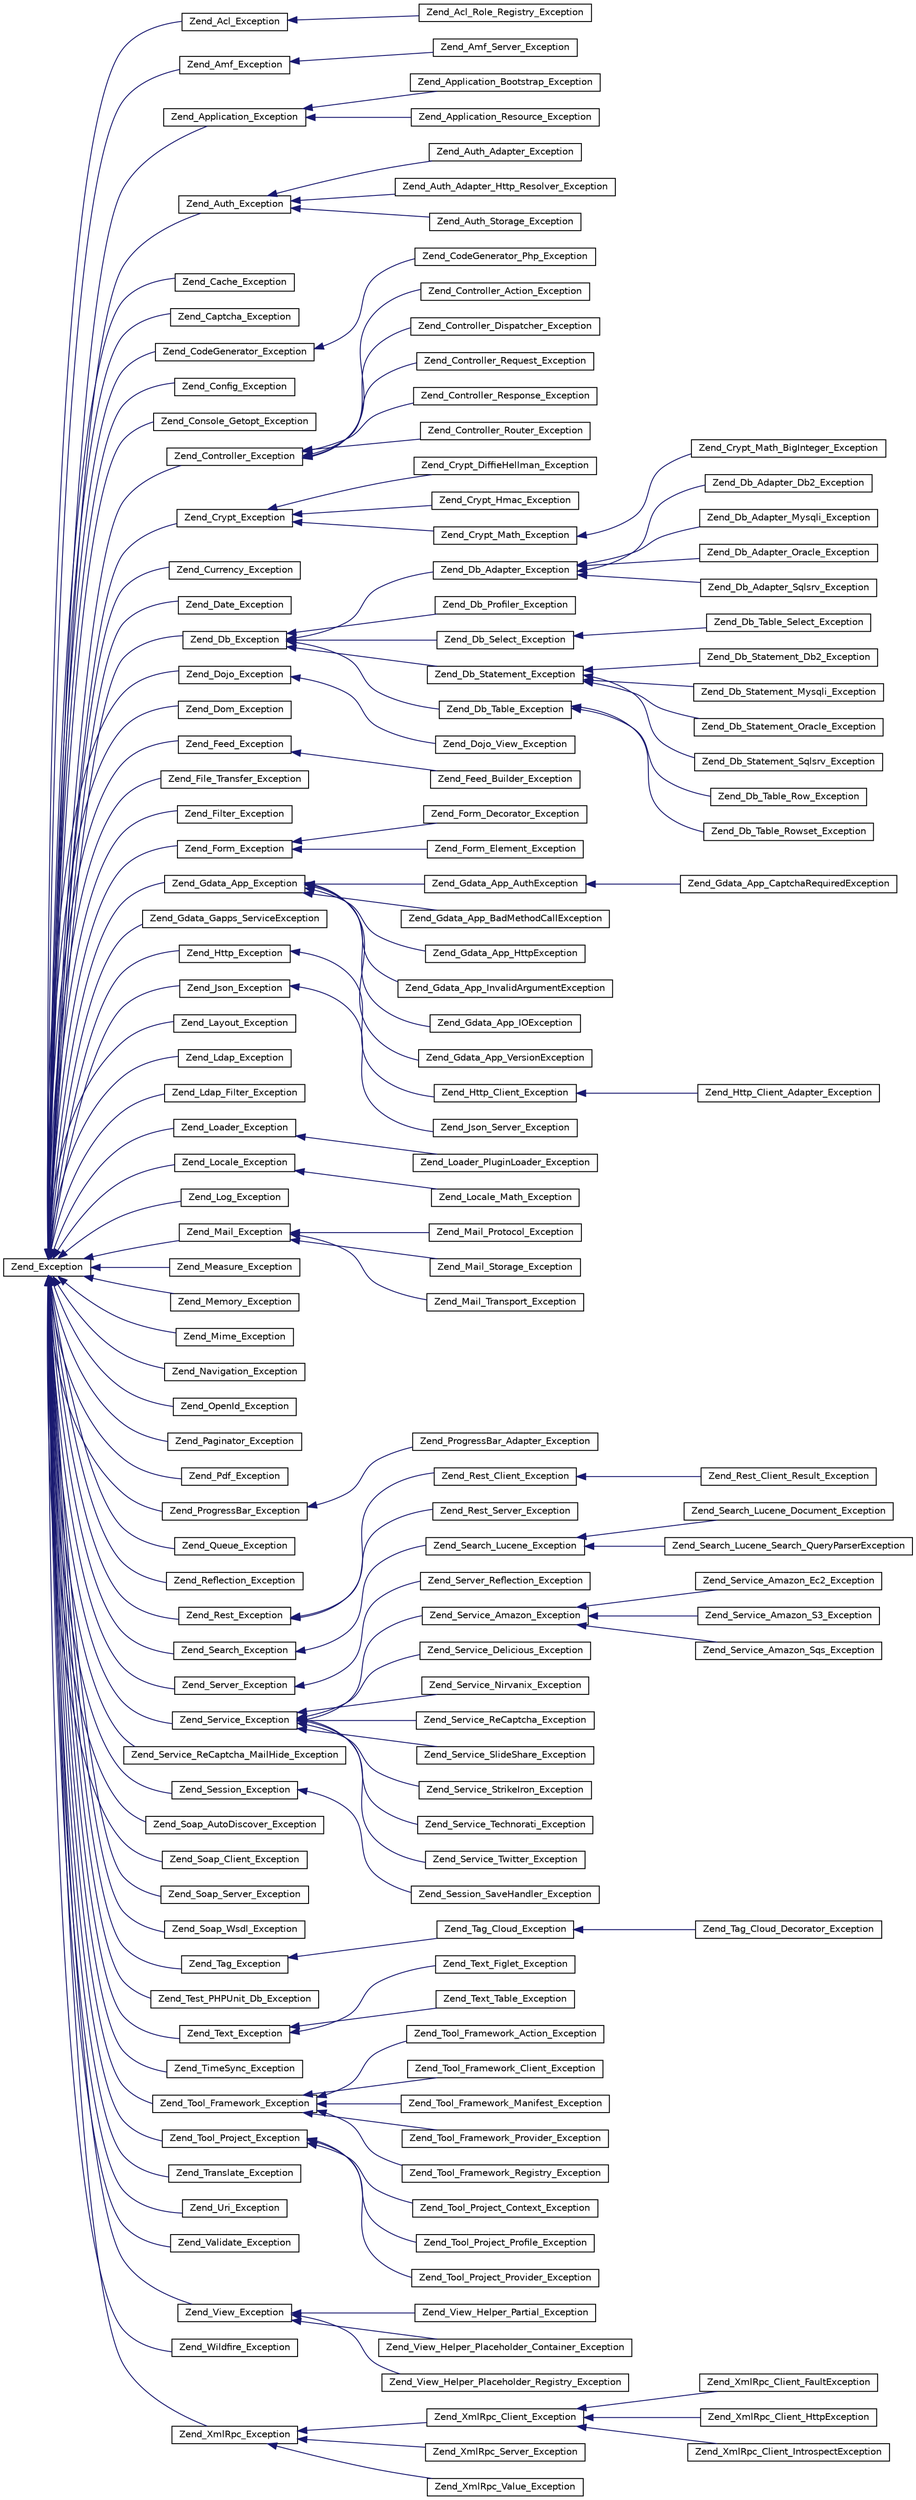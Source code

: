 digraph G
{
  edge [fontname="Helvetica",fontsize="10",labelfontname="Helvetica",labelfontsize="10"];
  node [fontname="Helvetica",fontsize="10",shape=record];
  rankdir="LR";
  Node1 [label="Zend_Exception",height=0.2,width=0.4,color="black", fillcolor="white", style="filled",URL="$class_zend___exception.html"];
  Node1 -> Node2 [dir="back",color="midnightblue",fontsize="10",style="solid",fontname="Helvetica"];
  Node2 [label="Zend_Acl_Exception",height=0.2,width=0.4,color="black", fillcolor="white", style="filled",URL="$class_zend___acl___exception.html"];
  Node2 -> Node3 [dir="back",color="midnightblue",fontsize="10",style="solid",fontname="Helvetica"];
  Node3 [label="Zend_Acl_Role_Registry_Exception",height=0.2,width=0.4,color="black", fillcolor="white", style="filled",URL="$class_zend___acl___role___registry___exception.html"];
  Node1 -> Node4 [dir="back",color="midnightblue",fontsize="10",style="solid",fontname="Helvetica"];
  Node4 [label="Zend_Amf_Exception",height=0.2,width=0.4,color="black", fillcolor="white", style="filled",URL="$class_zend___amf___exception.html"];
  Node4 -> Node5 [dir="back",color="midnightblue",fontsize="10",style="solid",fontname="Helvetica"];
  Node5 [label="Zend_Amf_Server_Exception",height=0.2,width=0.4,color="black", fillcolor="white", style="filled",URL="$class_zend___amf___server___exception.html"];
  Node1 -> Node6 [dir="back",color="midnightblue",fontsize="10",style="solid",fontname="Helvetica"];
  Node6 [label="Zend_Application_Exception",height=0.2,width=0.4,color="black", fillcolor="white", style="filled",URL="$class_zend___application___exception.html"];
  Node6 -> Node7 [dir="back",color="midnightblue",fontsize="10",style="solid",fontname="Helvetica"];
  Node7 [label="Zend_Application_Bootstrap_Exception",height=0.2,width=0.4,color="black", fillcolor="white", style="filled",URL="$class_zend___application___bootstrap___exception.html"];
  Node6 -> Node8 [dir="back",color="midnightblue",fontsize="10",style="solid",fontname="Helvetica"];
  Node8 [label="Zend_Application_Resource_Exception",height=0.2,width=0.4,color="black", fillcolor="white", style="filled",URL="$class_zend___application___resource___exception.html"];
  Node1 -> Node9 [dir="back",color="midnightblue",fontsize="10",style="solid",fontname="Helvetica"];
  Node9 [label="Zend_Auth_Exception",height=0.2,width=0.4,color="black", fillcolor="white", style="filled",URL="$class_zend___auth___exception.html"];
  Node9 -> Node10 [dir="back",color="midnightblue",fontsize="10",style="solid",fontname="Helvetica"];
  Node10 [label="Zend_Auth_Adapter_Exception",height=0.2,width=0.4,color="black", fillcolor="white", style="filled",URL="$class_zend___auth___adapter___exception.html"];
  Node9 -> Node11 [dir="back",color="midnightblue",fontsize="10",style="solid",fontname="Helvetica"];
  Node11 [label="Zend_Auth_Adapter_Http_Resolver_Exception",height=0.2,width=0.4,color="black", fillcolor="white", style="filled",URL="$class_zend___auth___adapter___http___resolver___exception.html"];
  Node9 -> Node12 [dir="back",color="midnightblue",fontsize="10",style="solid",fontname="Helvetica"];
  Node12 [label="Zend_Auth_Storage_Exception",height=0.2,width=0.4,color="black", fillcolor="white", style="filled",URL="$class_zend___auth___storage___exception.html"];
  Node1 -> Node13 [dir="back",color="midnightblue",fontsize="10",style="solid",fontname="Helvetica"];
  Node13 [label="Zend_Cache_Exception",height=0.2,width=0.4,color="black", fillcolor="white", style="filled",URL="$class_zend___cache___exception.html"];
  Node1 -> Node14 [dir="back",color="midnightblue",fontsize="10",style="solid",fontname="Helvetica"];
  Node14 [label="Zend_Captcha_Exception",height=0.2,width=0.4,color="black", fillcolor="white", style="filled",URL="$class_zend___captcha___exception.html"];
  Node1 -> Node15 [dir="back",color="midnightblue",fontsize="10",style="solid",fontname="Helvetica"];
  Node15 [label="Zend_CodeGenerator_Exception",height=0.2,width=0.4,color="black", fillcolor="white", style="filled",URL="$class_zend___code_generator___exception.html"];
  Node15 -> Node16 [dir="back",color="midnightblue",fontsize="10",style="solid",fontname="Helvetica"];
  Node16 [label="Zend_CodeGenerator_Php_Exception",height=0.2,width=0.4,color="black", fillcolor="white", style="filled",URL="$class_zend___code_generator___php___exception.html"];
  Node1 -> Node17 [dir="back",color="midnightblue",fontsize="10",style="solid",fontname="Helvetica"];
  Node17 [label="Zend_Config_Exception",height=0.2,width=0.4,color="black", fillcolor="white", style="filled",URL="$class_zend___config___exception.html"];
  Node1 -> Node18 [dir="back",color="midnightblue",fontsize="10",style="solid",fontname="Helvetica"];
  Node18 [label="Zend_Console_Getopt_Exception",height=0.2,width=0.4,color="black", fillcolor="white", style="filled",URL="$class_zend___console___getopt___exception.html"];
  Node1 -> Node19 [dir="back",color="midnightblue",fontsize="10",style="solid",fontname="Helvetica"];
  Node19 [label="Zend_Controller_Exception",height=0.2,width=0.4,color="black", fillcolor="white", style="filled",URL="$class_zend___controller___exception.html"];
  Node19 -> Node20 [dir="back",color="midnightblue",fontsize="10",style="solid",fontname="Helvetica"];
  Node20 [label="Zend_Controller_Action_Exception",height=0.2,width=0.4,color="black", fillcolor="white", style="filled",URL="$class_zend___controller___action___exception.html"];
  Node19 -> Node21 [dir="back",color="midnightblue",fontsize="10",style="solid",fontname="Helvetica"];
  Node21 [label="Zend_Controller_Dispatcher_Exception",height=0.2,width=0.4,color="black", fillcolor="white", style="filled",URL="$class_zend___controller___dispatcher___exception.html"];
  Node19 -> Node22 [dir="back",color="midnightblue",fontsize="10",style="solid",fontname="Helvetica"];
  Node22 [label="Zend_Controller_Request_Exception",height=0.2,width=0.4,color="black", fillcolor="white", style="filled",URL="$class_zend___controller___request___exception.html"];
  Node19 -> Node23 [dir="back",color="midnightblue",fontsize="10",style="solid",fontname="Helvetica"];
  Node23 [label="Zend_Controller_Response_Exception",height=0.2,width=0.4,color="black", fillcolor="white", style="filled",URL="$class_zend___controller___response___exception.html"];
  Node19 -> Node24 [dir="back",color="midnightblue",fontsize="10",style="solid",fontname="Helvetica"];
  Node24 [label="Zend_Controller_Router_Exception",height=0.2,width=0.4,color="black", fillcolor="white", style="filled",URL="$class_zend___controller___router___exception.html"];
  Node1 -> Node25 [dir="back",color="midnightblue",fontsize="10",style="solid",fontname="Helvetica"];
  Node25 [label="Zend_Crypt_Exception",height=0.2,width=0.4,color="black", fillcolor="white", style="filled",URL="$class_zend___crypt___exception.html"];
  Node25 -> Node26 [dir="back",color="midnightblue",fontsize="10",style="solid",fontname="Helvetica"];
  Node26 [label="Zend_Crypt_DiffieHellman_Exception",height=0.2,width=0.4,color="black", fillcolor="white", style="filled",URL="$class_zend___crypt___diffie_hellman___exception.html"];
  Node25 -> Node27 [dir="back",color="midnightblue",fontsize="10",style="solid",fontname="Helvetica"];
  Node27 [label="Zend_Crypt_Hmac_Exception",height=0.2,width=0.4,color="black", fillcolor="white", style="filled",URL="$class_zend___crypt___hmac___exception.html"];
  Node25 -> Node28 [dir="back",color="midnightblue",fontsize="10",style="solid",fontname="Helvetica"];
  Node28 [label="Zend_Crypt_Math_Exception",height=0.2,width=0.4,color="black", fillcolor="white", style="filled",URL="$class_zend___crypt___math___exception.html"];
  Node28 -> Node29 [dir="back",color="midnightblue",fontsize="10",style="solid",fontname="Helvetica"];
  Node29 [label="Zend_Crypt_Math_BigInteger_Exception",height=0.2,width=0.4,color="black", fillcolor="white", style="filled",URL="$class_zend___crypt___math___big_integer___exception.html"];
  Node1 -> Node30 [dir="back",color="midnightblue",fontsize="10",style="solid",fontname="Helvetica"];
  Node30 [label="Zend_Currency_Exception",height=0.2,width=0.4,color="black", fillcolor="white", style="filled",URL="$class_zend___currency___exception.html"];
  Node1 -> Node31 [dir="back",color="midnightblue",fontsize="10",style="solid",fontname="Helvetica"];
  Node31 [label="Zend_Date_Exception",height=0.2,width=0.4,color="black", fillcolor="white", style="filled",URL="$class_zend___date___exception.html"];
  Node1 -> Node32 [dir="back",color="midnightblue",fontsize="10",style="solid",fontname="Helvetica"];
  Node32 [label="Zend_Db_Exception",height=0.2,width=0.4,color="black", fillcolor="white", style="filled",URL="$class_zend___db___exception.html"];
  Node32 -> Node33 [dir="back",color="midnightblue",fontsize="10",style="solid",fontname="Helvetica"];
  Node33 [label="Zend_Db_Adapter_Exception",height=0.2,width=0.4,color="black", fillcolor="white", style="filled",URL="$class_zend___db___adapter___exception.html"];
  Node33 -> Node34 [dir="back",color="midnightblue",fontsize="10",style="solid",fontname="Helvetica"];
  Node34 [label="Zend_Db_Adapter_Db2_Exception",height=0.2,width=0.4,color="black", fillcolor="white", style="filled",URL="$class_zend___db___adapter___db2___exception.html"];
  Node33 -> Node35 [dir="back",color="midnightblue",fontsize="10",style="solid",fontname="Helvetica"];
  Node35 [label="Zend_Db_Adapter_Mysqli_Exception",height=0.2,width=0.4,color="black", fillcolor="white", style="filled",URL="$class_zend___db___adapter___mysqli___exception.html"];
  Node33 -> Node36 [dir="back",color="midnightblue",fontsize="10",style="solid",fontname="Helvetica"];
  Node36 [label="Zend_Db_Adapter_Oracle_Exception",height=0.2,width=0.4,color="black", fillcolor="white", style="filled",URL="$class_zend___db___adapter___oracle___exception.html"];
  Node33 -> Node37 [dir="back",color="midnightblue",fontsize="10",style="solid",fontname="Helvetica"];
  Node37 [label="Zend_Db_Adapter_Sqlsrv_Exception",height=0.2,width=0.4,color="black", fillcolor="white", style="filled",URL="$class_zend___db___adapter___sqlsrv___exception.html"];
  Node32 -> Node38 [dir="back",color="midnightblue",fontsize="10",style="solid",fontname="Helvetica"];
  Node38 [label="Zend_Db_Profiler_Exception",height=0.2,width=0.4,color="black", fillcolor="white", style="filled",URL="$class_zend___db___profiler___exception.html"];
  Node32 -> Node39 [dir="back",color="midnightblue",fontsize="10",style="solid",fontname="Helvetica"];
  Node39 [label="Zend_Db_Select_Exception",height=0.2,width=0.4,color="black", fillcolor="white", style="filled",URL="$class_zend___db___select___exception.html"];
  Node39 -> Node40 [dir="back",color="midnightblue",fontsize="10",style="solid",fontname="Helvetica"];
  Node40 [label="Zend_Db_Table_Select_Exception",height=0.2,width=0.4,color="black", fillcolor="white", style="filled",URL="$class_zend___db___table___select___exception.html"];
  Node32 -> Node41 [dir="back",color="midnightblue",fontsize="10",style="solid",fontname="Helvetica"];
  Node41 [label="Zend_Db_Statement_Exception",height=0.2,width=0.4,color="black", fillcolor="white", style="filled",URL="$class_zend___db___statement___exception.html"];
  Node41 -> Node42 [dir="back",color="midnightblue",fontsize="10",style="solid",fontname="Helvetica"];
  Node42 [label="Zend_Db_Statement_Db2_Exception",height=0.2,width=0.4,color="black", fillcolor="white", style="filled",URL="$class_zend___db___statement___db2___exception.html"];
  Node41 -> Node43 [dir="back",color="midnightblue",fontsize="10",style="solid",fontname="Helvetica"];
  Node43 [label="Zend_Db_Statement_Mysqli_Exception",height=0.2,width=0.4,color="black", fillcolor="white", style="filled",URL="$class_zend___db___statement___mysqli___exception.html"];
  Node41 -> Node44 [dir="back",color="midnightblue",fontsize="10",style="solid",fontname="Helvetica"];
  Node44 [label="Zend_Db_Statement_Oracle_Exception",height=0.2,width=0.4,color="black", fillcolor="white", style="filled",URL="$class_zend___db___statement___oracle___exception.html"];
  Node41 -> Node45 [dir="back",color="midnightblue",fontsize="10",style="solid",fontname="Helvetica"];
  Node45 [label="Zend_Db_Statement_Sqlsrv_Exception",height=0.2,width=0.4,color="black", fillcolor="white", style="filled",URL="$class_zend___db___statement___sqlsrv___exception.html"];
  Node32 -> Node46 [dir="back",color="midnightblue",fontsize="10",style="solid",fontname="Helvetica"];
  Node46 [label="Zend_Db_Table_Exception",height=0.2,width=0.4,color="black", fillcolor="white", style="filled",URL="$class_zend___db___table___exception.html"];
  Node46 -> Node47 [dir="back",color="midnightblue",fontsize="10",style="solid",fontname="Helvetica"];
  Node47 [label="Zend_Db_Table_Row_Exception",height=0.2,width=0.4,color="black", fillcolor="white", style="filled",URL="$class_zend___db___table___row___exception.html"];
  Node46 -> Node48 [dir="back",color="midnightblue",fontsize="10",style="solid",fontname="Helvetica"];
  Node48 [label="Zend_Db_Table_Rowset_Exception",height=0.2,width=0.4,color="black", fillcolor="white", style="filled",URL="$class_zend___db___table___rowset___exception.html"];
  Node1 -> Node49 [dir="back",color="midnightblue",fontsize="10",style="solid",fontname="Helvetica"];
  Node49 [label="Zend_Dojo_Exception",height=0.2,width=0.4,color="black", fillcolor="white", style="filled",URL="$class_zend___dojo___exception.html"];
  Node49 -> Node50 [dir="back",color="midnightblue",fontsize="10",style="solid",fontname="Helvetica"];
  Node50 [label="Zend_Dojo_View_Exception",height=0.2,width=0.4,color="black", fillcolor="white", style="filled",URL="$class_zend___dojo___view___exception.html"];
  Node1 -> Node51 [dir="back",color="midnightblue",fontsize="10",style="solid",fontname="Helvetica"];
  Node51 [label="Zend_Dom_Exception",height=0.2,width=0.4,color="black", fillcolor="white", style="filled",URL="$class_zend___dom___exception.html"];
  Node1 -> Node52 [dir="back",color="midnightblue",fontsize="10",style="solid",fontname="Helvetica"];
  Node52 [label="Zend_Feed_Exception",height=0.2,width=0.4,color="black", fillcolor="white", style="filled",URL="$class_zend___feed___exception.html"];
  Node52 -> Node53 [dir="back",color="midnightblue",fontsize="10",style="solid",fontname="Helvetica"];
  Node53 [label="Zend_Feed_Builder_Exception",height=0.2,width=0.4,color="black", fillcolor="white", style="filled",URL="$class_zend___feed___builder___exception.html"];
  Node1 -> Node54 [dir="back",color="midnightblue",fontsize="10",style="solid",fontname="Helvetica"];
  Node54 [label="Zend_File_Transfer_Exception",height=0.2,width=0.4,color="black", fillcolor="white", style="filled",URL="$class_zend___file___transfer___exception.html"];
  Node1 -> Node55 [dir="back",color="midnightblue",fontsize="10",style="solid",fontname="Helvetica"];
  Node55 [label="Zend_Filter_Exception",height=0.2,width=0.4,color="black", fillcolor="white", style="filled",URL="$class_zend___filter___exception.html"];
  Node1 -> Node56 [dir="back",color="midnightblue",fontsize="10",style="solid",fontname="Helvetica"];
  Node56 [label="Zend_Form_Exception",height=0.2,width=0.4,color="black", fillcolor="white", style="filled",URL="$class_zend___form___exception.html"];
  Node56 -> Node57 [dir="back",color="midnightblue",fontsize="10",style="solid",fontname="Helvetica"];
  Node57 [label="Zend_Form_Decorator_Exception",height=0.2,width=0.4,color="black", fillcolor="white", style="filled",URL="$class_zend___form___decorator___exception.html"];
  Node56 -> Node58 [dir="back",color="midnightblue",fontsize="10",style="solid",fontname="Helvetica"];
  Node58 [label="Zend_Form_Element_Exception",height=0.2,width=0.4,color="black", fillcolor="white", style="filled",URL="$class_zend___form___element___exception.html"];
  Node1 -> Node59 [dir="back",color="midnightblue",fontsize="10",style="solid",fontname="Helvetica"];
  Node59 [label="Zend_Gdata_App_Exception",height=0.2,width=0.4,color="black", fillcolor="white", style="filled",URL="$class_zend___gdata___app___exception.html"];
  Node59 -> Node60 [dir="back",color="midnightblue",fontsize="10",style="solid",fontname="Helvetica"];
  Node60 [label="Zend_Gdata_App_AuthException",height=0.2,width=0.4,color="black", fillcolor="white", style="filled",URL="$class_zend___gdata___app___auth_exception.html"];
  Node60 -> Node61 [dir="back",color="midnightblue",fontsize="10",style="solid",fontname="Helvetica"];
  Node61 [label="Zend_Gdata_App_CaptchaRequiredException",height=0.2,width=0.4,color="black", fillcolor="white", style="filled",URL="$class_zend___gdata___app___captcha_required_exception.html"];
  Node59 -> Node62 [dir="back",color="midnightblue",fontsize="10",style="solid",fontname="Helvetica"];
  Node62 [label="Zend_Gdata_App_BadMethodCallException",height=0.2,width=0.4,color="black", fillcolor="white", style="filled",URL="$class_zend___gdata___app___bad_method_call_exception.html"];
  Node59 -> Node63 [dir="back",color="midnightblue",fontsize="10",style="solid",fontname="Helvetica"];
  Node63 [label="Zend_Gdata_App_HttpException",height=0.2,width=0.4,color="black", fillcolor="white", style="filled",URL="$class_zend___gdata___app___http_exception.html"];
  Node59 -> Node64 [dir="back",color="midnightblue",fontsize="10",style="solid",fontname="Helvetica"];
  Node64 [label="Zend_Gdata_App_InvalidArgumentException",height=0.2,width=0.4,color="black", fillcolor="white", style="filled",URL="$class_zend___gdata___app___invalid_argument_exception.html"];
  Node59 -> Node65 [dir="back",color="midnightblue",fontsize="10",style="solid",fontname="Helvetica"];
  Node65 [label="Zend_Gdata_App_IOException",height=0.2,width=0.4,color="black", fillcolor="white", style="filled",URL="$class_zend___gdata___app___i_o_exception.html"];
  Node59 -> Node66 [dir="back",color="midnightblue",fontsize="10",style="solid",fontname="Helvetica"];
  Node66 [label="Zend_Gdata_App_VersionException",height=0.2,width=0.4,color="black", fillcolor="white", style="filled",URL="$class_zend___gdata___app___version_exception.html"];
  Node1 -> Node67 [dir="back",color="midnightblue",fontsize="10",style="solid",fontname="Helvetica"];
  Node67 [label="Zend_Gdata_Gapps_ServiceException",height=0.2,width=0.4,color="black", fillcolor="white", style="filled",URL="$class_zend___gdata___gapps___service_exception.html"];
  Node1 -> Node68 [dir="back",color="midnightblue",fontsize="10",style="solid",fontname="Helvetica"];
  Node68 [label="Zend_Http_Exception",height=0.2,width=0.4,color="black", fillcolor="white", style="filled",URL="$class_zend___http___exception.html"];
  Node68 -> Node69 [dir="back",color="midnightblue",fontsize="10",style="solid",fontname="Helvetica"];
  Node69 [label="Zend_Http_Client_Exception",height=0.2,width=0.4,color="black", fillcolor="white", style="filled",URL="$class_zend___http___client___exception.html"];
  Node69 -> Node70 [dir="back",color="midnightblue",fontsize="10",style="solid",fontname="Helvetica"];
  Node70 [label="Zend_Http_Client_Adapter_Exception",height=0.2,width=0.4,color="black", fillcolor="white", style="filled",URL="$class_zend___http___client___adapter___exception.html"];
  Node1 -> Node71 [dir="back",color="midnightblue",fontsize="10",style="solid",fontname="Helvetica"];
  Node71 [label="Zend_Json_Exception",height=0.2,width=0.4,color="black", fillcolor="white", style="filled",URL="$class_zend___json___exception.html"];
  Node71 -> Node72 [dir="back",color="midnightblue",fontsize="10",style="solid",fontname="Helvetica"];
  Node72 [label="Zend_Json_Server_Exception",height=0.2,width=0.4,color="black", fillcolor="white", style="filled",URL="$class_zend___json___server___exception.html"];
  Node1 -> Node73 [dir="back",color="midnightblue",fontsize="10",style="solid",fontname="Helvetica"];
  Node73 [label="Zend_Layout_Exception",height=0.2,width=0.4,color="black", fillcolor="white", style="filled",URL="$class_zend___layout___exception.html"];
  Node1 -> Node74 [dir="back",color="midnightblue",fontsize="10",style="solid",fontname="Helvetica"];
  Node74 [label="Zend_Ldap_Exception",height=0.2,width=0.4,color="black", fillcolor="white", style="filled",URL="$class_zend___ldap___exception.html"];
  Node1 -> Node75 [dir="back",color="midnightblue",fontsize="10",style="solid",fontname="Helvetica"];
  Node75 [label="Zend_Ldap_Filter_Exception",height=0.2,width=0.4,color="black", fillcolor="white", style="filled",URL="$class_zend___ldap___filter___exception.html"];
  Node1 -> Node76 [dir="back",color="midnightblue",fontsize="10",style="solid",fontname="Helvetica"];
  Node76 [label="Zend_Loader_Exception",height=0.2,width=0.4,color="black", fillcolor="white", style="filled",URL="$class_zend___loader___exception.html"];
  Node76 -> Node77 [dir="back",color="midnightblue",fontsize="10",style="solid",fontname="Helvetica"];
  Node77 [label="Zend_Loader_PluginLoader_Exception",height=0.2,width=0.4,color="black", fillcolor="white", style="filled",URL="$class_zend___loader___plugin_loader___exception.html"];
  Node1 -> Node78 [dir="back",color="midnightblue",fontsize="10",style="solid",fontname="Helvetica"];
  Node78 [label="Zend_Locale_Exception",height=0.2,width=0.4,color="black", fillcolor="white", style="filled",URL="$class_zend___locale___exception.html"];
  Node78 -> Node79 [dir="back",color="midnightblue",fontsize="10",style="solid",fontname="Helvetica"];
  Node79 [label="Zend_Locale_Math_Exception",height=0.2,width=0.4,color="black", fillcolor="white", style="filled",URL="$class_zend___locale___math___exception.html"];
  Node1 -> Node80 [dir="back",color="midnightblue",fontsize="10",style="solid",fontname="Helvetica"];
  Node80 [label="Zend_Log_Exception",height=0.2,width=0.4,color="black", fillcolor="white", style="filled",URL="$class_zend___log___exception.html"];
  Node1 -> Node81 [dir="back",color="midnightblue",fontsize="10",style="solid",fontname="Helvetica"];
  Node81 [label="Zend_Mail_Exception",height=0.2,width=0.4,color="black", fillcolor="white", style="filled",URL="$class_zend___mail___exception.html"];
  Node81 -> Node82 [dir="back",color="midnightblue",fontsize="10",style="solid",fontname="Helvetica"];
  Node82 [label="Zend_Mail_Protocol_Exception",height=0.2,width=0.4,color="black", fillcolor="white", style="filled",URL="$class_zend___mail___protocol___exception.html"];
  Node81 -> Node83 [dir="back",color="midnightblue",fontsize="10",style="solid",fontname="Helvetica"];
  Node83 [label="Zend_Mail_Storage_Exception",height=0.2,width=0.4,color="black", fillcolor="white", style="filled",URL="$class_zend___mail___storage___exception.html"];
  Node81 -> Node84 [dir="back",color="midnightblue",fontsize="10",style="solid",fontname="Helvetica"];
  Node84 [label="Zend_Mail_Transport_Exception",height=0.2,width=0.4,color="black", fillcolor="white", style="filled",URL="$class_zend___mail___transport___exception.html"];
  Node1 -> Node85 [dir="back",color="midnightblue",fontsize="10",style="solid",fontname="Helvetica"];
  Node85 [label="Zend_Measure_Exception",height=0.2,width=0.4,color="black", fillcolor="white", style="filled",URL="$class_zend___measure___exception.html"];
  Node1 -> Node86 [dir="back",color="midnightblue",fontsize="10",style="solid",fontname="Helvetica"];
  Node86 [label="Zend_Memory_Exception",height=0.2,width=0.4,color="black", fillcolor="white", style="filled",URL="$class_zend___memory___exception.html"];
  Node1 -> Node87 [dir="back",color="midnightblue",fontsize="10",style="solid",fontname="Helvetica"];
  Node87 [label="Zend_Mime_Exception",height=0.2,width=0.4,color="black", fillcolor="white", style="filled",URL="$class_zend___mime___exception.html"];
  Node1 -> Node88 [dir="back",color="midnightblue",fontsize="10",style="solid",fontname="Helvetica"];
  Node88 [label="Zend_Navigation_Exception",height=0.2,width=0.4,color="black", fillcolor="white", style="filled",URL="$class_zend___navigation___exception.html"];
  Node1 -> Node89 [dir="back",color="midnightblue",fontsize="10",style="solid",fontname="Helvetica"];
  Node89 [label="Zend_OpenId_Exception",height=0.2,width=0.4,color="black", fillcolor="white", style="filled",URL="$class_zend___open_id___exception.html"];
  Node1 -> Node90 [dir="back",color="midnightblue",fontsize="10",style="solid",fontname="Helvetica"];
  Node90 [label="Zend_Paginator_Exception",height=0.2,width=0.4,color="black", fillcolor="white", style="filled",URL="$class_zend___paginator___exception.html"];
  Node1 -> Node91 [dir="back",color="midnightblue",fontsize="10",style="solid",fontname="Helvetica"];
  Node91 [label="Zend_Pdf_Exception",height=0.2,width=0.4,color="black", fillcolor="white", style="filled",URL="$class_zend___pdf___exception.html"];
  Node1 -> Node92 [dir="back",color="midnightblue",fontsize="10",style="solid",fontname="Helvetica"];
  Node92 [label="Zend_ProgressBar_Exception",height=0.2,width=0.4,color="black", fillcolor="white", style="filled",URL="$class_zend___progress_bar___exception.html"];
  Node92 -> Node93 [dir="back",color="midnightblue",fontsize="10",style="solid",fontname="Helvetica"];
  Node93 [label="Zend_ProgressBar_Adapter_Exception",height=0.2,width=0.4,color="black", fillcolor="white", style="filled",URL="$class_zend___progress_bar___adapter___exception.html"];
  Node1 -> Node94 [dir="back",color="midnightblue",fontsize="10",style="solid",fontname="Helvetica"];
  Node94 [label="Zend_Queue_Exception",height=0.2,width=0.4,color="black", fillcolor="white", style="filled",URL="$class_zend___queue___exception.html"];
  Node1 -> Node95 [dir="back",color="midnightblue",fontsize="10",style="solid",fontname="Helvetica"];
  Node95 [label="Zend_Reflection_Exception",height=0.2,width=0.4,color="black", fillcolor="white", style="filled",URL="$class_zend___reflection___exception.html"];
  Node1 -> Node96 [dir="back",color="midnightblue",fontsize="10",style="solid",fontname="Helvetica"];
  Node96 [label="Zend_Rest_Exception",height=0.2,width=0.4,color="black", fillcolor="white", style="filled",URL="$class_zend___rest___exception.html"];
  Node96 -> Node97 [dir="back",color="midnightblue",fontsize="10",style="solid",fontname="Helvetica"];
  Node97 [label="Zend_Rest_Client_Exception",height=0.2,width=0.4,color="black", fillcolor="white", style="filled",URL="$class_zend___rest___client___exception.html"];
  Node97 -> Node98 [dir="back",color="midnightblue",fontsize="10",style="solid",fontname="Helvetica"];
  Node98 [label="Zend_Rest_Client_Result_Exception",height=0.2,width=0.4,color="black", fillcolor="white", style="filled",URL="$class_zend___rest___client___result___exception.html"];
  Node96 -> Node99 [dir="back",color="midnightblue",fontsize="10",style="solid",fontname="Helvetica"];
  Node99 [label="Zend_Rest_Server_Exception",height=0.2,width=0.4,color="black", fillcolor="white", style="filled",URL="$class_zend___rest___server___exception.html"];
  Node1 -> Node100 [dir="back",color="midnightblue",fontsize="10",style="solid",fontname="Helvetica"];
  Node100 [label="Zend_Search_Exception",height=0.2,width=0.4,color="black", fillcolor="white", style="filled",URL="$class_zend___search___exception.html"];
  Node100 -> Node101 [dir="back",color="midnightblue",fontsize="10",style="solid",fontname="Helvetica"];
  Node101 [label="Zend_Search_Lucene_Exception",height=0.2,width=0.4,color="black", fillcolor="white", style="filled",URL="$class_zend___search___lucene___exception.html"];
  Node101 -> Node102 [dir="back",color="midnightblue",fontsize="10",style="solid",fontname="Helvetica"];
  Node102 [label="Zend_Search_Lucene_Document_Exception",height=0.2,width=0.4,color="black", fillcolor="white", style="filled",URL="$class_zend___search___lucene___document___exception.html"];
  Node101 -> Node103 [dir="back",color="midnightblue",fontsize="10",style="solid",fontname="Helvetica"];
  Node103 [label="Zend_Search_Lucene_Search_QueryParserException",height=0.2,width=0.4,color="black", fillcolor="white", style="filled",URL="$class_zend___search___lucene___search___query_parser_exception.html"];
  Node1 -> Node104 [dir="back",color="midnightblue",fontsize="10",style="solid",fontname="Helvetica"];
  Node104 [label="Zend_Server_Exception",height=0.2,width=0.4,color="black", fillcolor="white", style="filled",URL="$class_zend___server___exception.html"];
  Node104 -> Node105 [dir="back",color="midnightblue",fontsize="10",style="solid",fontname="Helvetica"];
  Node105 [label="Zend_Server_Reflection_Exception",height=0.2,width=0.4,color="black", fillcolor="white", style="filled",URL="$class_zend___server___reflection___exception.html"];
  Node1 -> Node106 [dir="back",color="midnightblue",fontsize="10",style="solid",fontname="Helvetica"];
  Node106 [label="Zend_Service_Exception",height=0.2,width=0.4,color="black", fillcolor="white", style="filled",URL="$class_zend___service___exception.html"];
  Node106 -> Node107 [dir="back",color="midnightblue",fontsize="10",style="solid",fontname="Helvetica"];
  Node107 [label="Zend_Service_Amazon_Exception",height=0.2,width=0.4,color="black", fillcolor="white", style="filled",URL="$class_zend___service___amazon___exception.html"];
  Node107 -> Node108 [dir="back",color="midnightblue",fontsize="10",style="solid",fontname="Helvetica"];
  Node108 [label="Zend_Service_Amazon_Ec2_Exception",height=0.2,width=0.4,color="black", fillcolor="white", style="filled",URL="$class_zend___service___amazon___ec2___exception.html"];
  Node107 -> Node109 [dir="back",color="midnightblue",fontsize="10",style="solid",fontname="Helvetica"];
  Node109 [label="Zend_Service_Amazon_S3_Exception",height=0.2,width=0.4,color="black", fillcolor="white", style="filled",URL="$class_zend___service___amazon___s3___exception.html"];
  Node107 -> Node110 [dir="back",color="midnightblue",fontsize="10",style="solid",fontname="Helvetica"];
  Node110 [label="Zend_Service_Amazon_Sqs_Exception",height=0.2,width=0.4,color="black", fillcolor="white", style="filled",URL="$class_zend___service___amazon___sqs___exception.html"];
  Node106 -> Node111 [dir="back",color="midnightblue",fontsize="10",style="solid",fontname="Helvetica"];
  Node111 [label="Zend_Service_Delicious_Exception",height=0.2,width=0.4,color="black", fillcolor="white", style="filled",URL="$class_zend___service___delicious___exception.html"];
  Node106 -> Node112 [dir="back",color="midnightblue",fontsize="10",style="solid",fontname="Helvetica"];
  Node112 [label="Zend_Service_Nirvanix_Exception",height=0.2,width=0.4,color="black", fillcolor="white", style="filled",URL="$class_zend___service___nirvanix___exception.html"];
  Node106 -> Node113 [dir="back",color="midnightblue",fontsize="10",style="solid",fontname="Helvetica"];
  Node113 [label="Zend_Service_ReCaptcha_Exception",height=0.2,width=0.4,color="black", fillcolor="white", style="filled",URL="$class_zend___service___re_captcha___exception.html"];
  Node106 -> Node114 [dir="back",color="midnightblue",fontsize="10",style="solid",fontname="Helvetica"];
  Node114 [label="Zend_Service_SlideShare_Exception",height=0.2,width=0.4,color="black", fillcolor="white", style="filled",URL="$class_zend___service___slide_share___exception.html"];
  Node106 -> Node115 [dir="back",color="midnightblue",fontsize="10",style="solid",fontname="Helvetica"];
  Node115 [label="Zend_Service_StrikeIron_Exception",height=0.2,width=0.4,color="black", fillcolor="white", style="filled",URL="$class_zend___service___strike_iron___exception.html"];
  Node106 -> Node116 [dir="back",color="midnightblue",fontsize="10",style="solid",fontname="Helvetica"];
  Node116 [label="Zend_Service_Technorati_Exception",height=0.2,width=0.4,color="black", fillcolor="white", style="filled",URL="$class_zend___service___technorati___exception.html"];
  Node106 -> Node117 [dir="back",color="midnightblue",fontsize="10",style="solid",fontname="Helvetica"];
  Node117 [label="Zend_Service_Twitter_Exception",height=0.2,width=0.4,color="black", fillcolor="white", style="filled",URL="$class_zend___service___twitter___exception.html"];
  Node1 -> Node118 [dir="back",color="midnightblue",fontsize="10",style="solid",fontname="Helvetica"];
  Node118 [label="Zend_Service_ReCaptcha_MailHide_Exception",height=0.2,width=0.4,color="black", fillcolor="white", style="filled",URL="$class_zend___service___re_captcha___mail_hide___exception.html"];
  Node1 -> Node119 [dir="back",color="midnightblue",fontsize="10",style="solid",fontname="Helvetica"];
  Node119 [label="Zend_Session_Exception",height=0.2,width=0.4,color="black", fillcolor="white", style="filled",URL="$class_zend___session___exception.html"];
  Node119 -> Node120 [dir="back",color="midnightblue",fontsize="10",style="solid",fontname="Helvetica"];
  Node120 [label="Zend_Session_SaveHandler_Exception",height=0.2,width=0.4,color="black", fillcolor="white", style="filled",URL="$class_zend___session___save_handler___exception.html"];
  Node1 -> Node121 [dir="back",color="midnightblue",fontsize="10",style="solid",fontname="Helvetica"];
  Node121 [label="Zend_Soap_AutoDiscover_Exception",height=0.2,width=0.4,color="black", fillcolor="white", style="filled",URL="$class_zend___soap___auto_discover___exception.html"];
  Node1 -> Node122 [dir="back",color="midnightblue",fontsize="10",style="solid",fontname="Helvetica"];
  Node122 [label="Zend_Soap_Client_Exception",height=0.2,width=0.4,color="black", fillcolor="white", style="filled",URL="$class_zend___soap___client___exception.html"];
  Node1 -> Node123 [dir="back",color="midnightblue",fontsize="10",style="solid",fontname="Helvetica"];
  Node123 [label="Zend_Soap_Server_Exception",height=0.2,width=0.4,color="black", fillcolor="white", style="filled",URL="$class_zend___soap___server___exception.html"];
  Node1 -> Node124 [dir="back",color="midnightblue",fontsize="10",style="solid",fontname="Helvetica"];
  Node124 [label="Zend_Soap_Wsdl_Exception",height=0.2,width=0.4,color="black", fillcolor="white", style="filled",URL="$class_zend___soap___wsdl___exception.html"];
  Node1 -> Node125 [dir="back",color="midnightblue",fontsize="10",style="solid",fontname="Helvetica"];
  Node125 [label="Zend_Tag_Exception",height=0.2,width=0.4,color="black", fillcolor="white", style="filled",URL="$class_zend___tag___exception.html"];
  Node125 -> Node126 [dir="back",color="midnightblue",fontsize="10",style="solid",fontname="Helvetica"];
  Node126 [label="Zend_Tag_Cloud_Exception",height=0.2,width=0.4,color="black", fillcolor="white", style="filled",URL="$class_zend___tag___cloud___exception.html"];
  Node126 -> Node127 [dir="back",color="midnightblue",fontsize="10",style="solid",fontname="Helvetica"];
  Node127 [label="Zend_Tag_Cloud_Decorator_Exception",height=0.2,width=0.4,color="black", fillcolor="white", style="filled",URL="$class_zend___tag___cloud___decorator___exception.html"];
  Node1 -> Node128 [dir="back",color="midnightblue",fontsize="10",style="solid",fontname="Helvetica"];
  Node128 [label="Zend_Test_PHPUnit_Db_Exception",height=0.2,width=0.4,color="black", fillcolor="white", style="filled",URL="$class_zend___test___p_h_p_unit___db___exception.html"];
  Node1 -> Node129 [dir="back",color="midnightblue",fontsize="10",style="solid",fontname="Helvetica"];
  Node129 [label="Zend_Text_Exception",height=0.2,width=0.4,color="black", fillcolor="white", style="filled",URL="$class_zend___text___exception.html"];
  Node129 -> Node130 [dir="back",color="midnightblue",fontsize="10",style="solid",fontname="Helvetica"];
  Node130 [label="Zend_Text_Figlet_Exception",height=0.2,width=0.4,color="black", fillcolor="white", style="filled",URL="$class_zend___text___figlet___exception.html"];
  Node129 -> Node131 [dir="back",color="midnightblue",fontsize="10",style="solid",fontname="Helvetica"];
  Node131 [label="Zend_Text_Table_Exception",height=0.2,width=0.4,color="black", fillcolor="white", style="filled",URL="$class_zend___text___table___exception.html"];
  Node1 -> Node132 [dir="back",color="midnightblue",fontsize="10",style="solid",fontname="Helvetica"];
  Node132 [label="Zend_TimeSync_Exception",height=0.2,width=0.4,color="black", fillcolor="white", style="filled",URL="$class_zend___time_sync___exception.html"];
  Node1 -> Node133 [dir="back",color="midnightblue",fontsize="10",style="solid",fontname="Helvetica"];
  Node133 [label="Zend_Tool_Framework_Exception",height=0.2,width=0.4,color="black", fillcolor="white", style="filled",URL="$class_zend___tool___framework___exception.html"];
  Node133 -> Node134 [dir="back",color="midnightblue",fontsize="10",style="solid",fontname="Helvetica"];
  Node134 [label="Zend_Tool_Framework_Action_Exception",height=0.2,width=0.4,color="black", fillcolor="white", style="filled",URL="$class_zend___tool___framework___action___exception.html"];
  Node133 -> Node135 [dir="back",color="midnightblue",fontsize="10",style="solid",fontname="Helvetica"];
  Node135 [label="Zend_Tool_Framework_Client_Exception",height=0.2,width=0.4,color="black", fillcolor="white", style="filled",URL="$class_zend___tool___framework___client___exception.html"];
  Node133 -> Node136 [dir="back",color="midnightblue",fontsize="10",style="solid",fontname="Helvetica"];
  Node136 [label="Zend_Tool_Framework_Manifest_Exception",height=0.2,width=0.4,color="black", fillcolor="white", style="filled",URL="$class_zend___tool___framework___manifest___exception.html"];
  Node133 -> Node137 [dir="back",color="midnightblue",fontsize="10",style="solid",fontname="Helvetica"];
  Node137 [label="Zend_Tool_Framework_Provider_Exception",height=0.2,width=0.4,color="black", fillcolor="white", style="filled",URL="$class_zend___tool___framework___provider___exception.html"];
  Node133 -> Node138 [dir="back",color="midnightblue",fontsize="10",style="solid",fontname="Helvetica"];
  Node138 [label="Zend_Tool_Framework_Registry_Exception",height=0.2,width=0.4,color="black", fillcolor="white", style="filled",URL="$class_zend___tool___framework___registry___exception.html"];
  Node1 -> Node139 [dir="back",color="midnightblue",fontsize="10",style="solid",fontname="Helvetica"];
  Node139 [label="Zend_Tool_Project_Exception",height=0.2,width=0.4,color="black", fillcolor="white", style="filled",URL="$class_zend___tool___project___exception.html"];
  Node139 -> Node140 [dir="back",color="midnightblue",fontsize="10",style="solid",fontname="Helvetica"];
  Node140 [label="Zend_Tool_Project_Context_Exception",height=0.2,width=0.4,color="black", fillcolor="white", style="filled",URL="$class_zend___tool___project___context___exception.html"];
  Node139 -> Node141 [dir="back",color="midnightblue",fontsize="10",style="solid",fontname="Helvetica"];
  Node141 [label="Zend_Tool_Project_Profile_Exception",height=0.2,width=0.4,color="black", fillcolor="white", style="filled",URL="$class_zend___tool___project___profile___exception.html"];
  Node139 -> Node142 [dir="back",color="midnightblue",fontsize="10",style="solid",fontname="Helvetica"];
  Node142 [label="Zend_Tool_Project_Provider_Exception",height=0.2,width=0.4,color="black", fillcolor="white", style="filled",URL="$class_zend___tool___project___provider___exception.html"];
  Node1 -> Node143 [dir="back",color="midnightblue",fontsize="10",style="solid",fontname="Helvetica"];
  Node143 [label="Zend_Translate_Exception",height=0.2,width=0.4,color="black", fillcolor="white", style="filled",URL="$class_zend___translate___exception.html"];
  Node1 -> Node144 [dir="back",color="midnightblue",fontsize="10",style="solid",fontname="Helvetica"];
  Node144 [label="Zend_Uri_Exception",height=0.2,width=0.4,color="black", fillcolor="white", style="filled",URL="$class_zend___uri___exception.html"];
  Node1 -> Node145 [dir="back",color="midnightblue",fontsize="10",style="solid",fontname="Helvetica"];
  Node145 [label="Zend_Validate_Exception",height=0.2,width=0.4,color="black", fillcolor="white", style="filled",URL="$class_zend___validate___exception.html"];
  Node1 -> Node146 [dir="back",color="midnightblue",fontsize="10",style="solid",fontname="Helvetica"];
  Node146 [label="Zend_View_Exception",height=0.2,width=0.4,color="black", fillcolor="white", style="filled",URL="$class_zend___view___exception.html"];
  Node146 -> Node147 [dir="back",color="midnightblue",fontsize="10",style="solid",fontname="Helvetica"];
  Node147 [label="Zend_View_Helper_Partial_Exception",height=0.2,width=0.4,color="black", fillcolor="white", style="filled",URL="$class_zend___view___helper___partial___exception.html"];
  Node146 -> Node148 [dir="back",color="midnightblue",fontsize="10",style="solid",fontname="Helvetica"];
  Node148 [label="Zend_View_Helper_Placeholder_Container_Exception",height=0.2,width=0.4,color="black", fillcolor="white", style="filled",URL="$class_zend___view___helper___placeholder___container___exception.html"];
  Node146 -> Node149 [dir="back",color="midnightblue",fontsize="10",style="solid",fontname="Helvetica"];
  Node149 [label="Zend_View_Helper_Placeholder_Registry_Exception",height=0.2,width=0.4,color="black", fillcolor="white", style="filled",URL="$class_zend___view___helper___placeholder___registry___exception.html"];
  Node1 -> Node150 [dir="back",color="midnightblue",fontsize="10",style="solid",fontname="Helvetica"];
  Node150 [label="Zend_Wildfire_Exception",height=0.2,width=0.4,color="black", fillcolor="white", style="filled",URL="$class_zend___wildfire___exception.html"];
  Node1 -> Node151 [dir="back",color="midnightblue",fontsize="10",style="solid",fontname="Helvetica"];
  Node151 [label="Zend_XmlRpc_Exception",height=0.2,width=0.4,color="black", fillcolor="white", style="filled",URL="$class_zend___xml_rpc___exception.html"];
  Node151 -> Node152 [dir="back",color="midnightblue",fontsize="10",style="solid",fontname="Helvetica"];
  Node152 [label="Zend_XmlRpc_Client_Exception",height=0.2,width=0.4,color="black", fillcolor="white", style="filled",URL="$class_zend___xml_rpc___client___exception.html"];
  Node152 -> Node153 [dir="back",color="midnightblue",fontsize="10",style="solid",fontname="Helvetica"];
  Node153 [label="Zend_XmlRpc_Client_FaultException",height=0.2,width=0.4,color="black", fillcolor="white", style="filled",URL="$class_zend___xml_rpc___client___fault_exception.html"];
  Node152 -> Node154 [dir="back",color="midnightblue",fontsize="10",style="solid",fontname="Helvetica"];
  Node154 [label="Zend_XmlRpc_Client_HttpException",height=0.2,width=0.4,color="black", fillcolor="white", style="filled",URL="$class_zend___xml_rpc___client___http_exception.html"];
  Node152 -> Node155 [dir="back",color="midnightblue",fontsize="10",style="solid",fontname="Helvetica"];
  Node155 [label="Zend_XmlRpc_Client_IntrospectException",height=0.2,width=0.4,color="black", fillcolor="white", style="filled",URL="$class_zend___xml_rpc___client___introspect_exception.html"];
  Node151 -> Node156 [dir="back",color="midnightblue",fontsize="10",style="solid",fontname="Helvetica"];
  Node156 [label="Zend_XmlRpc_Server_Exception",height=0.2,width=0.4,color="black", fillcolor="white", style="filled",URL="$class_zend___xml_rpc___server___exception.html"];
  Node151 -> Node157 [dir="back",color="midnightblue",fontsize="10",style="solid",fontname="Helvetica"];
  Node157 [label="Zend_XmlRpc_Value_Exception",height=0.2,width=0.4,color="black", fillcolor="white", style="filled",URL="$class_zend___xml_rpc___value___exception.html"];
}
